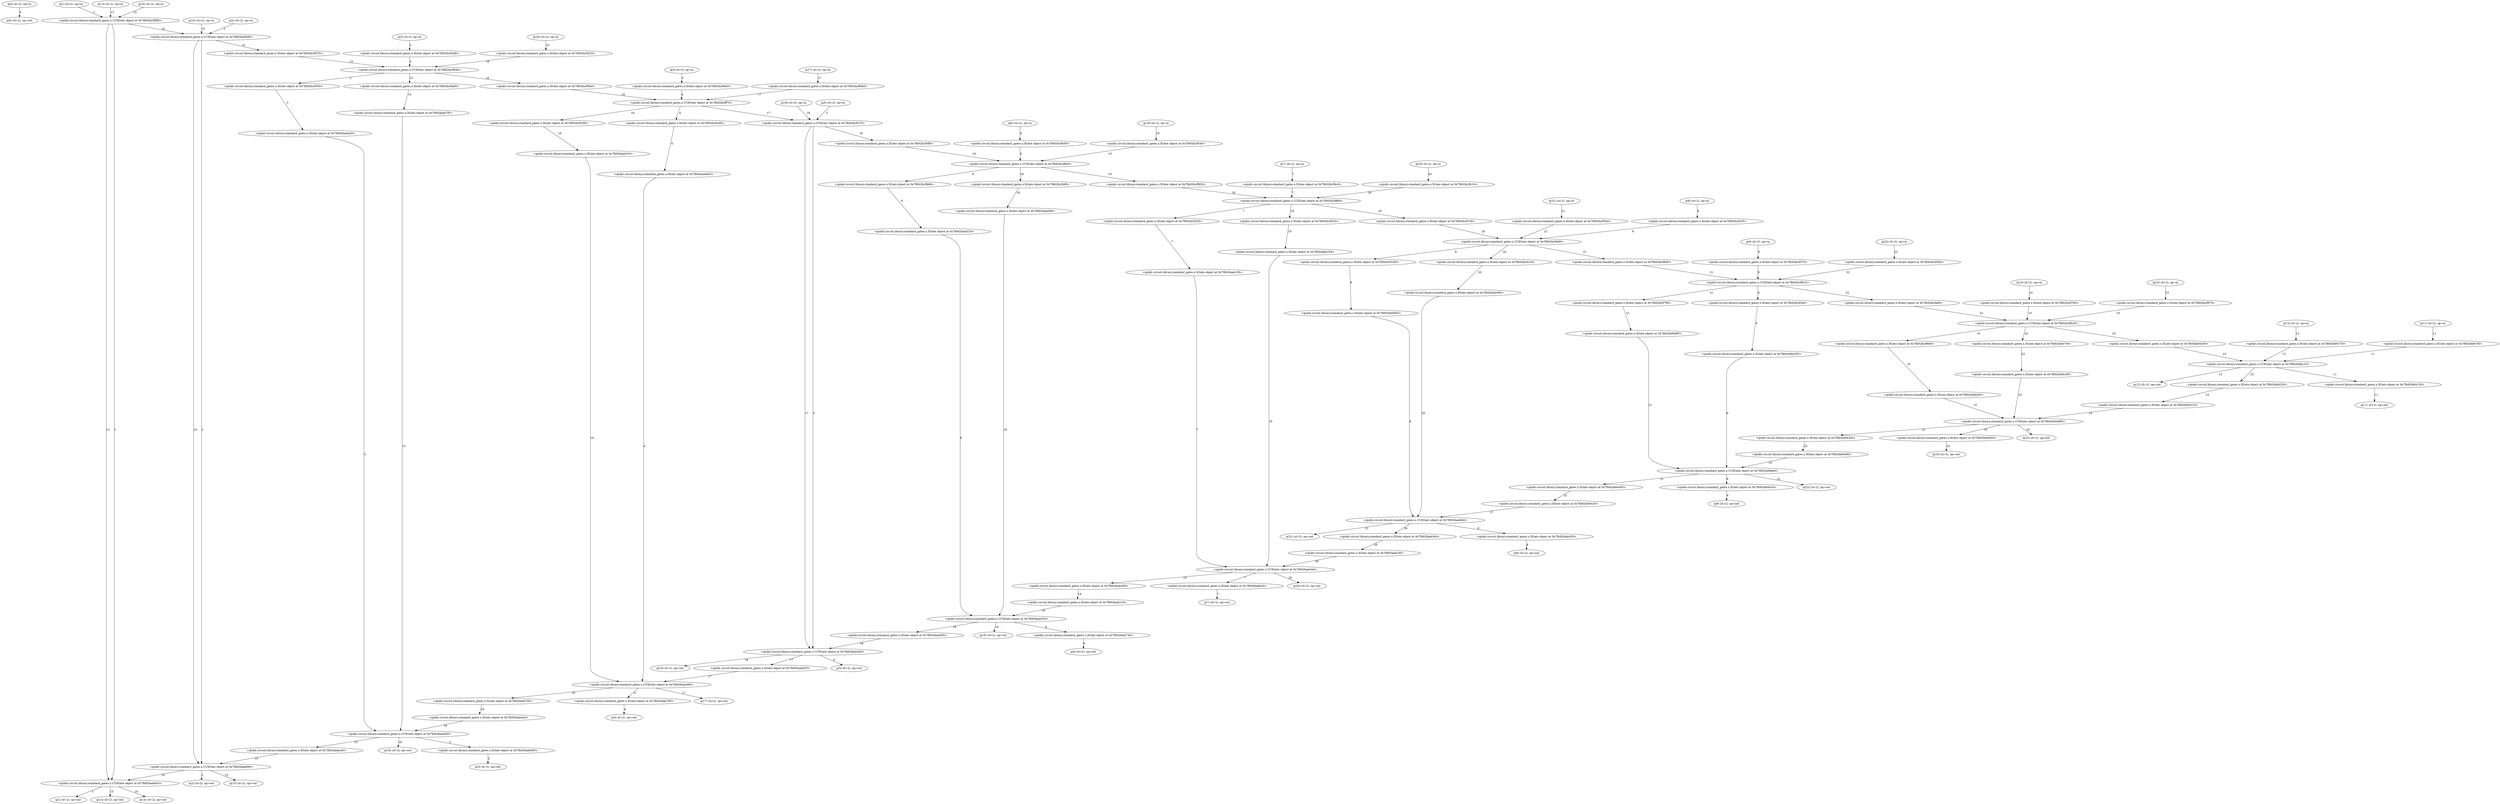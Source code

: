 digraph G {
0 [label="q(0) (d=2), op=in", qubits="0", matrix="None"];
1 [label="q(1) (d=2), op=in", qubits="1", matrix="None"];
2 [label="q(2) (d=2), op=in", qubits="2", matrix="None"];
3 [label="q(3) (d=2), op=in", qubits="3", matrix="None"];
4 [label="q(4) (d=2), op=in", qubits="4", matrix="None"];
5 [label="q(5) (d=2), op=in", qubits="5", matrix="None"];
6 [label="q(6) (d=2), op=in", qubits="6", matrix="None"];
7 [label="q(7) (d=2), op=in", qubits="7", matrix="None"];
8 [label="q(8) (d=2), op=in", qubits="8", matrix="None"];
9 [label="q(9) (d=2), op=in", qubits="9", matrix="None"];
10 [label="q(10) (d=2), op=in", qubits="10", matrix="None"];
11 [label="q(11) (d=2), op=in", qubits="11", matrix="None"];
12 [label="q(12) (d=2), op=in", qubits="12", matrix="None"];
13 [label="q(13) (d=2), op=in", qubits="13", matrix="None"];
14 [label="q(14) (d=2), op=in", qubits="14", matrix="None"];
15 [label="q(15) (d=2), op=in", qubits="15", matrix="None"];
16 [label="q(16) (d=2), op=in", qubits="16", matrix="None"];
17 [label="q(17) (d=2), op=in", qubits="17", matrix="None"];
18 [label="q(18) (d=2), op=in", qubits="18", matrix="None"];
19 [label="q(19) (d=2), op=in", qubits="19", matrix="None"];
20 [label="q(20) (d=2), op=in", qubits="20", matrix="None"];
21 [label="q(21) (d=2), op=in", qubits="21", matrix="None"];
22 [label="q(22) (d=2), op=in", qubits="22", matrix="None"];
23 [label="q(23) (d=2), op=in", qubits="23", matrix="None"];
24 [label="<qiskit.circuit.library.standard_gates.x.XGate object at 0x7fb92fa3f3d0>", qubits=3, matrix="[[0, 1], [1, 0]]"];
25 [label="<qiskit.circuit.library.standard_gates.x.XGate object at 0x7fb92fa3fdc0>", qubits=4, matrix="[[0, 1], [1, 0]]"];
26 [label="<qiskit.circuit.library.standard_gates.x.XGate object at 0x7fb92fa3fe50>", qubits=6, matrix="[[0, 1], [1, 0]]"];
27 [label="<qiskit.circuit.library.standard_gates.x.XGate object at 0x7fb92fa3f4c0>", qubits=7, matrix="[[0, 1], [1, 0]]"];
28 [label="<qiskit.circuit.library.standard_gates.x.XGate object at 0x7fb92fa3f1f0>", qubits=8, matrix="[[0, 1], [1, 0]]"];
29 [label="<qiskit.circuit.library.standard_gates.x.XGate object at 0x7fb92fa3f370>", qubits=9, matrix="[[0, 1], [1, 0]]"];
30 [label="<qiskit.circuit.library.standard_gates.x.XGate object at 0x7fb92fa3f760>", qubits=10, matrix="[[0, 1], [1, 0]]"];
31 [label="<qiskit.circuit.library.standard_gates.x.XGate object at 0x7fb92fa947f0>", qubits=11, matrix="[[0, 1], [1, 0]]"];
32 [label="<qiskit.circuit.library.standard_gates.x.XGate object at 0x7fb92fa94730>", qubits=12, matrix="[[0, 1], [1, 0]]"];
33 [label="<qiskit.circuit.library.standard_gates.x.CCXGate object at 0x7fb92fa3f880>", qubits="1,13,14", matrix="[[0, 1], [1, 0]]"];
34 [label="<qiskit.circuit.library.standard_gates.x.CCXGate object at 0x7fb92fa3f580>", qubits="2,14,15", matrix="[[0, 1], [1, 0]]"];
35 [label="<qiskit.circuit.library.standard_gates.x.XGate object at 0x7fb92fa3f070>", qubits=15, matrix="[[0, 1], [1, 0]]"];
36 [label="<qiskit.circuit.library.standard_gates.x.XGate object at 0x7fb92fa3f220>", qubits=16, matrix="[[0, 1], [1, 0]]"];
37 [label="<qiskit.circuit.library.standard_gates.x.CCXGate object at 0x7fb92fa3f640>", qubits="3,15,16", matrix="[[0, 1], [1, 0]]"];
38 [label="<qiskit.circuit.library.standard_gates.x.XGate object at 0x7fb92fa3fa60>", qubits=15, matrix="[[0, 1], [1, 0]]"];
39 [label="<qiskit.circuit.library.standard_gates.x.XGate object at 0x7fb92faab7f0>", qubits=15, matrix="[[0, 1], [1, 0]]"];
40 [label="<qiskit.circuit.library.standard_gates.x.XGate object at 0x7fb92fa3f9a0>", qubits=16, matrix="[[0, 1], [1, 0]]"];
41 [label="<qiskit.circuit.library.standard_gates.x.XGate object at 0x7fb92fa3f550>", qubits=3, matrix="[[0, 1], [1, 0]]"];
42 [label="<qiskit.circuit.library.standard_gates.x.XGate object at 0x7fb92faabbe0>", qubits=3, matrix="[[0, 1], [1, 0]]"];
43 [label="<qiskit.circuit.library.standard_gates.x.XGate object at 0x7fb92fa3f940>", qubits=17, matrix="[[0, 1], [1, 0]]"];
44 [label="<qiskit.circuit.library.standard_gates.x.CCXGate object at 0x7fb92fa3ff70>", qubits="4,16,17", matrix="[[0, 1], [1, 0]]"];
45 [label="<qiskit.circuit.library.standard_gates.x.XGate object at 0x7fb92fa3f190>", qubits=16, matrix="[[0, 1], [1, 0]]"];
46 [label="<qiskit.circuit.library.standard_gates.x.XGate object at 0x7fb92faab520>", qubits=16, matrix="[[0, 1], [1, 0]]"];
47 [label="<qiskit.circuit.library.standard_gates.x.XGate object at 0x7fb92fa3fcd0>", qubits=4, matrix="[[0, 1], [1, 0]]"];
48 [label="<qiskit.circuit.library.standard_gates.x.XGate object at 0x7fb92faab6a0>", qubits=4, matrix="[[0, 1], [1, 0]]"];
49 [label="<qiskit.circuit.library.standard_gates.x.CCXGate object at 0x7fb92fa3fc70>", qubits="5,17,18", matrix="[[0, 1], [1, 0]]"];
50 [label="<qiskit.circuit.library.standard_gates.x.XGate object at 0x7fb92fa3fdf0>", qubits=18, matrix="[[0, 1], [1, 0]]"];
51 [label="<qiskit.circuit.library.standard_gates.x.XGate object at 0x7fb92fa3fc40>", qubits=19, matrix="[[0, 1], [1, 0]]"];
52 [label="<qiskit.circuit.library.standard_gates.x.CCXGate object at 0x7fb92fa3f8e0>", qubits="6,18,19", matrix="[[0, 1], [1, 0]]"];
53 [label="<qiskit.circuit.library.standard_gates.x.XGate object at 0x7fb92fa3f4f0>", qubits=18, matrix="[[0, 1], [1, 0]]"];
54 [label="<qiskit.circuit.library.standard_gates.x.XGate object at 0x7fb92faab0d0>", qubits=18, matrix="[[0, 1], [1, 0]]"];
55 [label="<qiskit.circuit.library.standard_gates.x.XGate object at 0x7fb92fa3f820>", qubits=19, matrix="[[0, 1], [1, 0]]"];
56 [label="<qiskit.circuit.library.standard_gates.x.XGate object at 0x7fb92fa3fb80>", qubits=6, matrix="[[0, 1], [1, 0]]"];
57 [label="<qiskit.circuit.library.standard_gates.x.XGate object at 0x7fb92faab220>", qubits=6, matrix="[[0, 1], [1, 0]]"];
58 [label="<qiskit.circuit.library.standard_gates.x.XGate object at 0x7fb92fa3fc10>", qubits=20, matrix="[[0, 1], [1, 0]]"];
59 [label="<qiskit.circuit.library.standard_gates.x.CCXGate object at 0x7fb92fa3f8b0>", qubits="7,19,20", matrix="[[0, 1], [1, 0]]"];
60 [label="<qiskit.circuit.library.standard_gates.x.XGate object at 0x7fb92fa3f520>", qubits=19, matrix="[[0, 1], [1, 0]]"];
61 [label="<qiskit.circuit.library.standard_gates.x.XGate object at 0x7fb92faab160>", qubits=19, matrix="[[0, 1], [1, 0]]"];
62 [label="<qiskit.circuit.library.standard_gates.x.XGate object at 0x7fb92fa3f100>", qubits=20, matrix="[[0, 1], [1, 0]]"];
63 [label="<qiskit.circuit.library.standard_gates.x.XGate object at 0x7fb92fa3f250>", qubits=7, matrix="[[0, 1], [1, 0]]"];
64 [label="<qiskit.circuit.library.standard_gates.x.XGate object at 0x7fb92faab100>", qubits=7, matrix="[[0, 1], [1, 0]]"];
65 [label="<qiskit.circuit.library.standard_gates.x.XGate object at 0x7fb92fa3f5e0>", qubits=21, matrix="[[0, 1], [1, 0]]"];
66 [label="<qiskit.circuit.library.standard_gates.x.CCXGate object at 0x7fb92fa3f460>", qubits="8,20,21", matrix="[[0, 1], [1, 0]]"];
67 [label="<qiskit.circuit.library.standard_gates.x.XGate object at 0x7fb92fa3f1c0>", qubits=20, matrix="[[0, 1], [1, 0]]"];
68 [label="<qiskit.circuit.library.standard_gates.x.XGate object at 0x7fb92faab580>", qubits=20, matrix="[[0, 1], [1, 0]]"];
69 [label="<qiskit.circuit.library.standard_gates.x.XGate object at 0x7fb92fa3f6d0>", qubits=21, matrix="[[0, 1], [1, 0]]"];
70 [label="<qiskit.circuit.library.standard_gates.x.XGate object at 0x7fb92fa3f160>", qubits=8, matrix="[[0, 1], [1, 0]]"];
71 [label="<qiskit.circuit.library.standard_gates.x.XGate object at 0x7fb92fa94850>", qubits=8, matrix="[[0, 1], [1, 0]]"];
72 [label="<qiskit.circuit.library.standard_gates.x.XGate object at 0x7fb92fa3f340>", qubits=22, matrix="[[0, 1], [1, 0]]"];
73 [label="<qiskit.circuit.library.standard_gates.x.CCXGate object at 0x7fb92fa3f610>", qubits="9,21,22", matrix="[[0, 1], [1, 0]]"];
74 [label="<qiskit.circuit.library.standard_gates.x.XGate object at 0x7fb92fa3f790>", qubits=21, matrix="[[0, 1], [1, 0]]"];
75 [label="<qiskit.circuit.library.standard_gates.x.XGate object at 0x7fb92fa94df0>", qubits=21, matrix="[[0, 1], [1, 0]]"];
76 [label="<qiskit.circuit.library.standard_gates.x.XGate object at 0x7fb92fa3faf0>", qubits=22, matrix="[[0, 1], [1, 0]]"];
77 [label="<qiskit.circuit.library.standard_gates.x.XGate object at 0x7fb92fa3f3a0>", qubits=9, matrix="[[0, 1], [1, 0]]"];
78 [label="<qiskit.circuit.library.standard_gates.x.XGate object at 0x7fb92fa94550>", qubits=9, matrix="[[0, 1], [1, 0]]"];
79 [label="<qiskit.circuit.library.standard_gates.x.XGate object at 0x7fb92fa3f970>", qubits=23, matrix="[[0, 1], [1, 0]]"];
80 [label="<qiskit.circuit.library.standard_gates.x.CCXGate object at 0x7fb92fa3fb20>", qubits="10,22,23", matrix="[[0, 1], [1, 0]]"];
81 [label="<qiskit.circuit.library.standard_gates.x.XGate object at 0x7fb92fa94340>", qubits=23, matrix="[[0, 1], [1, 0]]"];
82 [label="<qiskit.circuit.library.standard_gates.x.XGate object at 0x7fb92fa94700>", qubits=22, matrix="[[0, 1], [1, 0]]"];
83 [label="<qiskit.circuit.library.standard_gates.x.XGate object at 0x7fb92fa94cd0>", qubits=22, matrix="[[0, 1], [1, 0]]"];
84 [label="<qiskit.circuit.library.standard_gates.x.XGate object at 0x7fb92fa3f9d0>", qubits=10, matrix="[[0, 1], [1, 0]]"];
85 [label="<qiskit.circuit.library.standard_gates.x.XGate object at 0x7fb92fa94d30>", qubits=10, matrix="[[0, 1], [1, 0]]"];
86 [label="<qiskit.circuit.library.standard_gates.x.CCXGate object at 0x7fb92fa94c10>", qubits="11,23,12", matrix="[[0, 1], [1, 0]]"];
87 [label="<qiskit.circuit.library.standard_gates.x.XGate object at 0x7fb92fa94220>", qubits=23, matrix="[[0, 1], [1, 0]]"];
88 [label="<qiskit.circuit.library.standard_gates.x.XGate object at 0x7fb92fa94310>", qubits=23, matrix="[[0, 1], [1, 0]]"];
89 [label="<qiskit.circuit.library.standard_gates.x.CCXGate object at 0x7fb92fa94d90>", qubits="10,22,23", matrix="[[0, 1], [1, 0]]"];
90 [label="<qiskit.circuit.library.standard_gates.x.XGate object at 0x7fb92fa943d0>", qubits=22, matrix="[[0, 1], [1, 0]]"];
91 [label="<qiskit.circuit.library.standard_gates.x.XGate object at 0x7fb92fa944f0>", qubits=22, matrix="[[0, 1], [1, 0]]"];
92 [label="<qiskit.circuit.library.standard_gates.x.XGate object at 0x7fb92fa94b50>", qubits=10, matrix="[[0, 1], [1, 0]]"];
93 [label="<qiskit.circuit.library.standard_gates.x.XGate object at 0x7fb92fa94130>", qubits=11, matrix="[[0, 1], [1, 0]]"];
94 [label="<qiskit.circuit.library.standard_gates.x.CCXGate object at 0x7fb92fa94eb0>", qubits="9,21,22", matrix="[[0, 1], [1, 0]]"];
95 [label="<qiskit.circuit.library.standard_gates.x.XGate object at 0x7fb92fa94e50>", qubits=21, matrix="[[0, 1], [1, 0]]"];
96 [label="<qiskit.circuit.library.standard_gates.x.XGate object at 0x7fb92fa94430>", qubits=21, matrix="[[0, 1], [1, 0]]"];
97 [label="<qiskit.circuit.library.standard_gates.x.CCXGate object at 0x7fb92faab640>", qubits="8,20,21", matrix="[[0, 1], [1, 0]]"];
98 [label="<qiskit.circuit.library.standard_gates.x.XGate object at 0x7fb92faab5e0>", qubits=20, matrix="[[0, 1], [1, 0]]"];
99 [label="<qiskit.circuit.library.standard_gates.x.XGate object at 0x7fb92faab1f0>", qubits=20, matrix="[[0, 1], [1, 0]]"];
100 [label="<qiskit.circuit.library.standard_gates.x.CCXGate object at 0x7fb92faab3a0>", qubits="7,19,20", matrix="[[0, 1], [1, 0]]"];
101 [label="<qiskit.circuit.library.standard_gates.x.XGate object at 0x7fb92faab3d0>", qubits=19, matrix="[[0, 1], [1, 0]]"];
102 [label="<qiskit.circuit.library.standard_gates.x.XGate object at 0x7fb92faab1c0>", qubits=19, matrix="[[0, 1], [1, 0]]"];
103 [label="<qiskit.circuit.library.standard_gates.x.CCXGate object at 0x7fb92faab250>", qubits="6,18,19", matrix="[[0, 1], [1, 0]]"];
104 [label="<qiskit.circuit.library.standard_gates.x.XGate object at 0x7fb92faab400>", qubits=18, matrix="[[0, 1], [1, 0]]"];
105 [label="<qiskit.circuit.library.standard_gates.x.CCXGate object at 0x7fb92faab2b0>", qubits="5,17,18", matrix="[[0, 1], [1, 0]]"];
106 [label="<qiskit.circuit.library.standard_gates.x.XGate object at 0x7fb92faab910>", qubits=17, matrix="[[0, 1], [1, 0]]"];
107 [label="<qiskit.circuit.library.standard_gates.x.CCXGate object at 0x7fb92faab490>", qubits="4,16,17", matrix="[[0, 1], [1, 0]]"];
108 [label="<qiskit.circuit.library.standard_gates.x.XGate object at 0x7fb92faab700>", qubits=16, matrix="[[0, 1], [1, 0]]"];
109 [label="<qiskit.circuit.library.standard_gates.x.XGate object at 0x7fb92faabac0>", qubits=16, matrix="[[0, 1], [1, 0]]"];
110 [label="<qiskit.circuit.library.standard_gates.x.CCXGate object at 0x7fb92faabb50>", qubits="3,15,16", matrix="[[0, 1], [1, 0]]"];
111 [label="<qiskit.circuit.library.standard_gates.x.XGate object at 0x7fb92faabca0>", qubits=15, matrix="[[0, 1], [1, 0]]"];
112 [label="<qiskit.circuit.library.standard_gates.x.CCXGate object at 0x7fb92faabd90>", qubits="2,14,15", matrix="[[0, 1], [1, 0]]"];
113 [label="<qiskit.circuit.library.standard_gates.x.CCXGate object at 0x7fb92faabdc0>", qubits="1,13,14", matrix="[[0, 1], [1, 0]]"];
114 [label="<qiskit.circuit.library.standard_gates.x.XGate object at 0x7fb92faab940>", qubits=3, matrix="[[0, 1], [1, 0]]"];
115 [label="<qiskit.circuit.library.standard_gates.x.XGate object at 0x7fb92faab790>", qubits=4, matrix="[[0, 1], [1, 0]]"];
116 [label="<qiskit.circuit.library.standard_gates.x.XGate object at 0x7fb92faab730>", qubits=6, matrix="[[0, 1], [1, 0]]"];
117 [label="<qiskit.circuit.library.standard_gates.x.XGate object at 0x7fb92faab4c0>", qubits=7, matrix="[[0, 1], [1, 0]]"];
118 [label="<qiskit.circuit.library.standard_gates.x.XGate object at 0x7fb92faab430>", qubits=8, matrix="[[0, 1], [1, 0]]"];
119 [label="<qiskit.circuit.library.standard_gates.x.XGate object at 0x7fb92fa94b20>", qubits=9, matrix="[[0, 1], [1, 0]]"];
120 [label="q(0) (d=2), op=out", qubits="0", matrix="None"];
121 [label="q(1) (d=2), op=out", qubits="1", matrix="None"];
122 [label="q(2) (d=2), op=out", qubits="2", matrix="None"];
123 [label="q(3) (d=2), op=out", qubits="3", matrix="None"];
124 [label="q(4) (d=2), op=out", qubits="4", matrix="None"];
125 [label="q(5) (d=2), op=out", qubits="5", matrix="None"];
126 [label="q(6) (d=2), op=out", qubits="6", matrix="None"];
127 [label="q(7) (d=2), op=out", qubits="7", matrix="None"];
128 [label="q(8) (d=2), op=out", qubits="8", matrix="None"];
129 [label="q(9) (d=2), op=out", qubits="9", matrix="None"];
130 [label="q(10) (d=2), op=out", qubits="10", matrix="None"];
131 [label="q(11) (d=2), op=out", qubits="11", matrix="None"];
132 [label="q(12) (d=2), op=out", qubits="12", matrix="None"];
133 [label="q(13) (d=2), op=out", qubits="13", matrix="None"];
134 [label="q(14) (d=2), op=out", qubits="14", matrix="None"];
135 [label="q(15) (d=2), op=out", qubits="15", matrix="None"];
136 [label="q(16) (d=2), op=out", qubits="16", matrix="None"];
137 [label="q(17) (d=2), op=out", qubits="17", matrix="None"];
138 [label="q(18) (d=2), op=out", qubits="18", matrix="None"];
139 [label="q(19) (d=2), op=out", qubits="19", matrix="None"];
140 [label="q(20) (d=2), op=out", qubits="20", matrix="None"];
141 [label="q(21) (d=2), op=out", qubits="21", matrix="None"];
142 [label="q(22) (d=2), op=out", qubits="22", matrix="None"];
143 [label="q(23) (d=2), op=out", qubits="23", matrix="None"];
3 -> 24 [label=3];
4 -> 25 [label=4];
6 -> 26 [label=6];
7 -> 27 [label=7];
8 -> 28 [label=8];
9 -> 29 [label=9];
10 -> 30 [label=10];
11 -> 31 [label=11];
12 -> 32 [label=12];
1 -> 33 [label=1];
13 -> 33 [label=13];
14 -> 33 [label=14];
2 -> 34 [label=2];
33 -> 34 [label=14];
15 -> 34 [label=15];
34 -> 35 [label=15];
16 -> 36 [label=16];
24 -> 37 [label=3];
35 -> 37 [label=15];
36 -> 37 [label=16];
37 -> 38 [label=15];
38 -> 39 [label=15];
37 -> 40 [label=16];
37 -> 41 [label=3];
41 -> 42 [label=3];
17 -> 43 [label=17];
25 -> 44 [label=4];
40 -> 44 [label=16];
43 -> 44 [label=17];
44 -> 45 [label=16];
45 -> 46 [label=16];
44 -> 47 [label=4];
47 -> 48 [label=4];
5 -> 49 [label=5];
44 -> 49 [label=17];
18 -> 49 [label=18];
49 -> 50 [label=18];
19 -> 51 [label=19];
26 -> 52 [label=6];
50 -> 52 [label=18];
51 -> 52 [label=19];
52 -> 53 [label=18];
53 -> 54 [label=18];
52 -> 55 [label=19];
52 -> 56 [label=6];
56 -> 57 [label=6];
20 -> 58 [label=20];
27 -> 59 [label=7];
55 -> 59 [label=19];
58 -> 59 [label=20];
59 -> 60 [label=19];
60 -> 61 [label=19];
59 -> 62 [label=20];
59 -> 63 [label=7];
63 -> 64 [label=7];
21 -> 65 [label=21];
28 -> 66 [label=8];
62 -> 66 [label=20];
65 -> 66 [label=21];
66 -> 67 [label=20];
67 -> 68 [label=20];
66 -> 69 [label=21];
66 -> 70 [label=8];
70 -> 71 [label=8];
22 -> 72 [label=22];
29 -> 73 [label=9];
69 -> 73 [label=21];
72 -> 73 [label=22];
73 -> 74 [label=21];
74 -> 75 [label=21];
73 -> 76 [label=22];
73 -> 77 [label=9];
77 -> 78 [label=9];
23 -> 79 [label=23];
30 -> 80 [label=10];
76 -> 80 [label=22];
79 -> 80 [label=23];
80 -> 81 [label=23];
80 -> 82 [label=22];
82 -> 83 [label=22];
80 -> 84 [label=10];
84 -> 85 [label=10];
31 -> 86 [label=11];
81 -> 86 [label=23];
32 -> 86 [label=12];
86 -> 87 [label=23];
87 -> 88 [label=23];
85 -> 89 [label=10];
83 -> 89 [label=22];
88 -> 89 [label=23];
89 -> 90 [label=22];
90 -> 91 [label=22];
89 -> 92 [label=10];
86 -> 93 [label=11];
78 -> 94 [label=9];
75 -> 94 [label=21];
91 -> 94 [label=22];
94 -> 95 [label=21];
95 -> 96 [label=21];
71 -> 97 [label=8];
68 -> 97 [label=20];
96 -> 97 [label=21];
97 -> 98 [label=20];
98 -> 99 [label=20];
64 -> 100 [label=7];
61 -> 100 [label=19];
99 -> 100 [label=20];
100 -> 101 [label=19];
101 -> 102 [label=19];
57 -> 103 [label=6];
54 -> 103 [label=18];
102 -> 103 [label=19];
103 -> 104 [label=18];
49 -> 105 [label=5];
49 -> 105 [label=17];
104 -> 105 [label=18];
105 -> 106 [label=17];
48 -> 107 [label=4];
46 -> 107 [label=16];
106 -> 107 [label=17];
107 -> 108 [label=16];
108 -> 109 [label=16];
42 -> 110 [label=3];
39 -> 110 [label=15];
109 -> 110 [label=16];
110 -> 111 [label=15];
34 -> 112 [label=2];
34 -> 112 [label=14];
111 -> 112 [label=15];
33 -> 113 [label=1];
33 -> 113 [label=13];
112 -> 113 [label=14];
110 -> 114 [label=3];
107 -> 115 [label=4];
103 -> 116 [label=6];
100 -> 117 [label=7];
97 -> 118 [label=8];
94 -> 119 [label=9];
0 -> 120 [label=0];
113 -> 121 [label=1];
112 -> 122 [label=2];
114 -> 123 [label=3];
115 -> 124 [label=4];
105 -> 125 [label=5];
116 -> 126 [label=6];
117 -> 127 [label=7];
118 -> 128 [label=8];
119 -> 129 [label=9];
92 -> 130 [label=10];
93 -> 131 [label=11];
86 -> 132 [label=12];
113 -> 133 [label=13];
113 -> 134 [label=14];
112 -> 135 [label=15];
110 -> 136 [label=16];
107 -> 137 [label=17];
105 -> 138 [label=18];
103 -> 139 [label=19];
100 -> 140 [label=20];
97 -> 141 [label=21];
94 -> 142 [label=22];
89 -> 143 [label=23];
}
